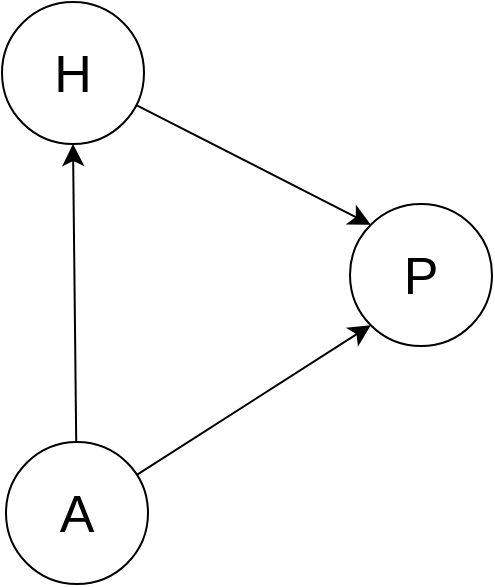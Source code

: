 <mxfile version="24.8.3">
  <diagram name="Page-1" id="g6N_VXa0MfSsamenP7j_">
    <mxGraphModel dx="1702" dy="670" grid="0" gridSize="10" guides="1" tooltips="1" connect="1" arrows="1" fold="1" page="0" pageScale="1" pageWidth="850" pageHeight="1100" math="0" shadow="0">
      <root>
        <mxCell id="0" />
        <mxCell id="1" parent="0" />
        <mxCell id="AmKpzmn3thacQV3nHGnP-6" style="edgeStyle=none;curved=1;rounded=0;orthogonalLoop=1;jettySize=auto;html=1;entryX=0;entryY=0;entryDx=0;entryDy=0;fontSize=12;startSize=8;endSize=8;" edge="1" parent="1" source="AmKpzmn3thacQV3nHGnP-1" target="AmKpzmn3thacQV3nHGnP-2">
          <mxGeometry relative="1" as="geometry" />
        </mxCell>
        <mxCell id="AmKpzmn3thacQV3nHGnP-1" value="&lt;font style=&quot;font-size: 26px;&quot;&gt;H&lt;/font&gt;" style="ellipse;whiteSpace=wrap;html=1;aspect=fixed;" vertex="1" parent="1">
          <mxGeometry x="-41" y="16" width="71" height="71" as="geometry" />
        </mxCell>
        <mxCell id="AmKpzmn3thacQV3nHGnP-2" value="&lt;font style=&quot;font-size: 26px;&quot;&gt;P&lt;/font&gt;" style="ellipse;whiteSpace=wrap;html=1;aspect=fixed;" vertex="1" parent="1">
          <mxGeometry x="133" y="117" width="71" height="71" as="geometry" />
        </mxCell>
        <mxCell id="AmKpzmn3thacQV3nHGnP-4" style="edgeStyle=none;curved=1;rounded=0;orthogonalLoop=1;jettySize=auto;html=1;entryX=0.5;entryY=1;entryDx=0;entryDy=0;fontSize=12;startSize=8;endSize=8;" edge="1" parent="1" source="AmKpzmn3thacQV3nHGnP-3" target="AmKpzmn3thacQV3nHGnP-1">
          <mxGeometry relative="1" as="geometry" />
        </mxCell>
        <mxCell id="AmKpzmn3thacQV3nHGnP-5" style="edgeStyle=none;curved=1;rounded=0;orthogonalLoop=1;jettySize=auto;html=1;entryX=0;entryY=1;entryDx=0;entryDy=0;fontSize=12;startSize=8;endSize=8;" edge="1" parent="1" source="AmKpzmn3thacQV3nHGnP-3" target="AmKpzmn3thacQV3nHGnP-2">
          <mxGeometry relative="1" as="geometry" />
        </mxCell>
        <mxCell id="AmKpzmn3thacQV3nHGnP-3" value="&lt;font style=&quot;font-size: 26px;&quot;&gt;A&lt;/font&gt;" style="ellipse;whiteSpace=wrap;html=1;aspect=fixed;" vertex="1" parent="1">
          <mxGeometry x="-39" y="236" width="71" height="71" as="geometry" />
        </mxCell>
      </root>
    </mxGraphModel>
  </diagram>
</mxfile>

